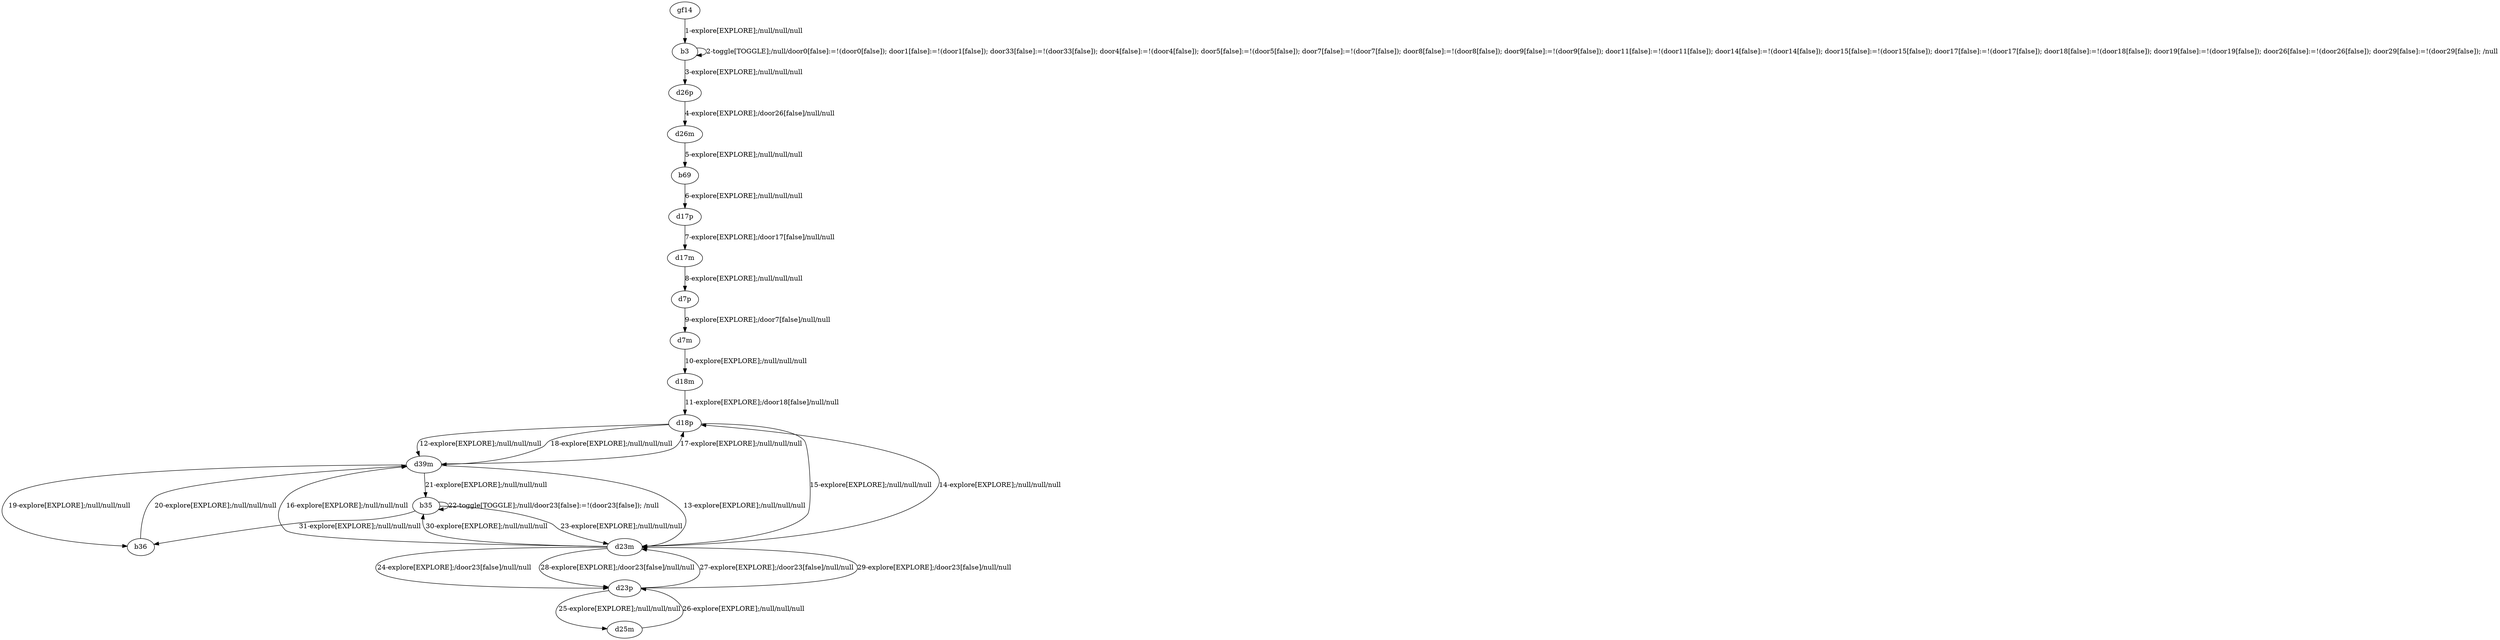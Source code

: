 # Total number of goals covered by this test: 1
# b35 --> b36

digraph g {
"gf14" -> "b3" [label = "1-explore[EXPLORE];/null/null/null"];
"b3" -> "b3" [label = "2-toggle[TOGGLE];/null/door0[false]:=!(door0[false]); door1[false]:=!(door1[false]); door33[false]:=!(door33[false]); door4[false]:=!(door4[false]); door5[false]:=!(door5[false]); door7[false]:=!(door7[false]); door8[false]:=!(door8[false]); door9[false]:=!(door9[false]); door11[false]:=!(door11[false]); door14[false]:=!(door14[false]); door15[false]:=!(door15[false]); door17[false]:=!(door17[false]); door18[false]:=!(door18[false]); door19[false]:=!(door19[false]); door26[false]:=!(door26[false]); door29[false]:=!(door29[false]); /null"];
"b3" -> "d26p" [label = "3-explore[EXPLORE];/null/null/null"];
"d26p" -> "d26m" [label = "4-explore[EXPLORE];/door26[false]/null/null"];
"d26m" -> "b69" [label = "5-explore[EXPLORE];/null/null/null"];
"b69" -> "d17p" [label = "6-explore[EXPLORE];/null/null/null"];
"d17p" -> "d17m" [label = "7-explore[EXPLORE];/door17[false]/null/null"];
"d17m" -> "d7p" [label = "8-explore[EXPLORE];/null/null/null"];
"d7p" -> "d7m" [label = "9-explore[EXPLORE];/door7[false]/null/null"];
"d7m" -> "d18m" [label = "10-explore[EXPLORE];/null/null/null"];
"d18m" -> "d18p" [label = "11-explore[EXPLORE];/door18[false]/null/null"];
"d18p" -> "d39m" [label = "12-explore[EXPLORE];/null/null/null"];
"d39m" -> "d23m" [label = "13-explore[EXPLORE];/null/null/null"];
"d23m" -> "d18p" [label = "14-explore[EXPLORE];/null/null/null"];
"d18p" -> "d23m" [label = "15-explore[EXPLORE];/null/null/null"];
"d23m" -> "d39m" [label = "16-explore[EXPLORE];/null/null/null"];
"d39m" -> "d18p" [label = "17-explore[EXPLORE];/null/null/null"];
"d18p" -> "d39m" [label = "18-explore[EXPLORE];/null/null/null"];
"d39m" -> "b36" [label = "19-explore[EXPLORE];/null/null/null"];
"b36" -> "d39m" [label = "20-explore[EXPLORE];/null/null/null"];
"d39m" -> "b35" [label = "21-explore[EXPLORE];/null/null/null"];
"b35" -> "b35" [label = "22-toggle[TOGGLE];/null/door23[false]:=!(door23[false]); /null"];
"b35" -> "d23m" [label = "23-explore[EXPLORE];/null/null/null"];
"d23m" -> "d23p" [label = "24-explore[EXPLORE];/door23[false]/null/null"];
"d23p" -> "d25m" [label = "25-explore[EXPLORE];/null/null/null"];
"d25m" -> "d23p" [label = "26-explore[EXPLORE];/null/null/null"];
"d23p" -> "d23m" [label = "27-explore[EXPLORE];/door23[false]/null/null"];
"d23m" -> "d23p" [label = "28-explore[EXPLORE];/door23[false]/null/null"];
"d23p" -> "d23m" [label = "29-explore[EXPLORE];/door23[false]/null/null"];
"d23m" -> "b35" [label = "30-explore[EXPLORE];/null/null/null"];
"b35" -> "b36" [label = "31-explore[EXPLORE];/null/null/null"];
}